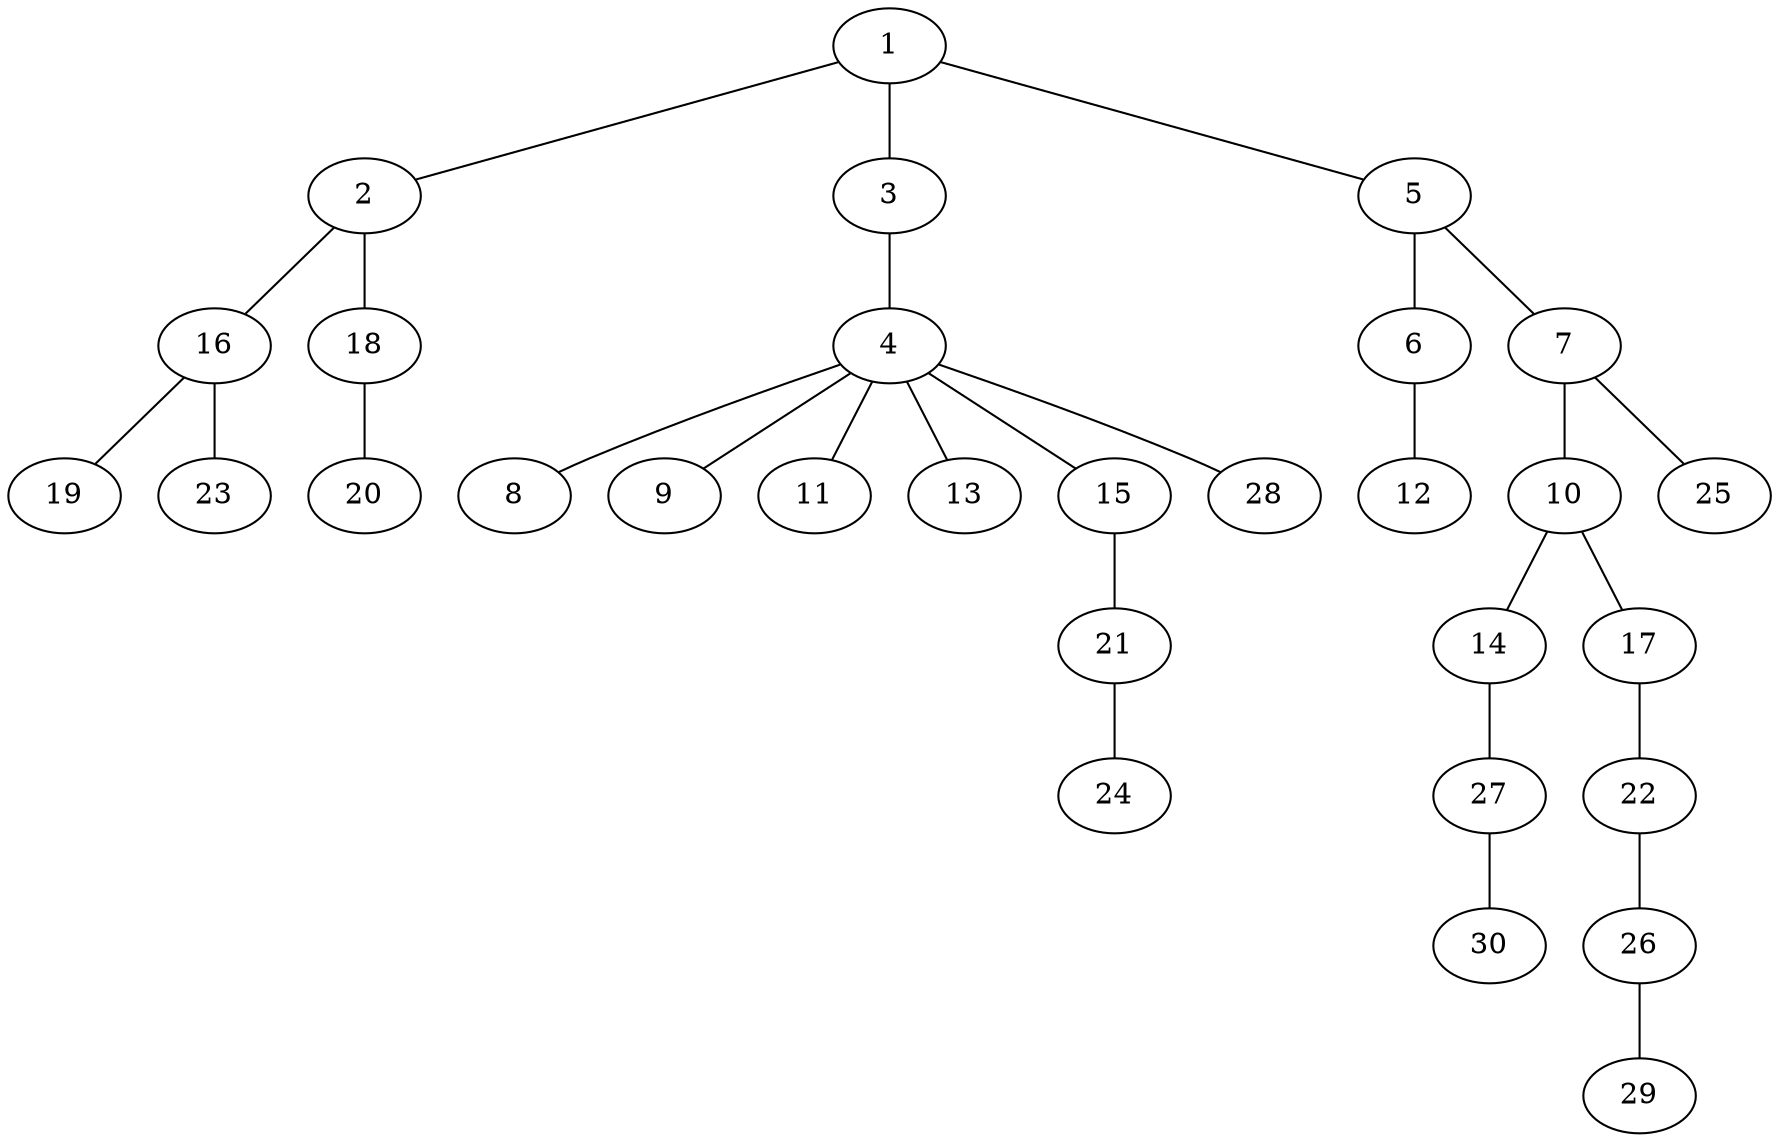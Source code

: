 graph graphname {1--2
1--3
1--5
2--16
2--18
3--4
4--8
4--9
4--11
4--13
4--15
4--28
5--6
5--7
6--12
7--10
7--25
10--14
10--17
14--27
15--21
16--19
16--23
17--22
18--20
21--24
22--26
26--29
27--30
}